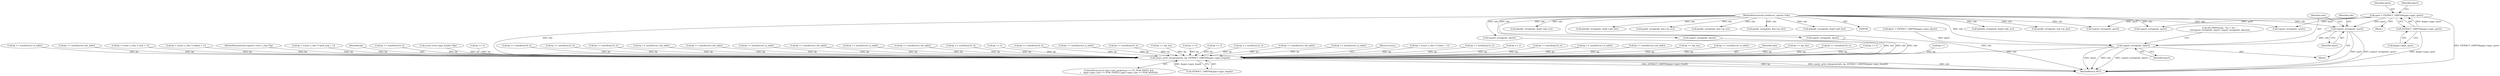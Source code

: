 digraph "0_tcpdump_4601c685e7fd19c3724d5e499c69b8d3ec49933e@pointer" {
"1000261" [label="(Call,tcpport_string(ndo, sport))"];
"1000107" [label="(MethodParameterIn,netdissect_options *ndo)"];
"1000203" [label="(Call,sport = EXTRACT_16BITS(&pgm->pgm_sport))"];
"1000205" [label="(Call,EXTRACT_16BITS(&pgm->pgm_sport))"];
"1000264" [label="(Call,tcpport_string(ndo, dport))"];
"1001940" [label="(Call,zmtp1_print_datagram(ndo, bp, EXTRACT_16BITS(&pgm->pgm_length)))"];
"1001445" [label="(Call,bp += sizeof(uint32_t))"];
"1000978" [label="(Call,bp += sizeof(uint16_t))"];
"1000260" [label="(Block,)"];
"1001922" [label="(ControlStructure,if (ndo->ndo_packettype == PT_PGM_ZMTP1 &&\n\t    (pgm->pgm_type == PGM_ODATA || pgm->pgm_type == PGM_RDATA)))"];
"1001578" [label="(Call,bp += 2)"];
"1001479" [label="(Call,bp += sizeof(uint32_t))"];
"1001835" [label="(Call,bp += sizeof(struct in_addr))"];
"1000810" [label="(Call,bp += sizeof(struct in6_addr))"];
"1001642" [label="(Call,bp += opt_len)"];
"1000749" [label="(Call,bp += sizeof(struct in_addr))"];
"1000299" [label="(Call,tcpport_string(ndo, dport))"];
"1001152" [label="(Call,bp += 2)"];
"1000310" [label="(Call,tcpport_string(ndo, sport))"];
"1000169" [label="(Call,ip6addr_string(ndo, &ip6->ip6_src))"];
"1001024" [label="(Call,bp++)"];
"1000263" [label="(Identifier,sport)"];
"1001724" [label="(Call,bp += sizeof(struct in_addr))"];
"1001761" [label="(Call,bp += sizeof(struct in6_addr))"];
"1000881" [label="(Call,bp = (const u_char *) (ack + 1))"];
"1000662" [label="(Call,bp = (const u_char *) (odata + 1))"];
"1000293" [label="(Call,ipaddr_string(ndo, &ip->ip_dst))"];
"1000111" [label="(Block,)"];
"1000108" [label="(MethodParameterIn,register const u_char *bp)"];
"1000233" [label="(Call,ip6addr_string(ndo, &ip6->ip6_src))"];
"1000266" [label="(Identifier,dport)"];
"1001940" [label="(Call,zmtp1_print_datagram(ndo, bp, EXTRACT_16BITS(&pgm->pgm_length)))"];
"1000206" [label="(Call,&pgm->pgm_sport)"];
"1000496" [label="(Call,bp = (const u_char *) (poll_msg + 1))"];
"1001942" [label="(Identifier,bp)"];
"1001089" [label="(Call,bp += sizeof(uint16_t))"];
"1000107" [label="(MethodParameterIn,netdissect_options *ndo)"];
"1000205" [label="(Call,EXTRACT_16BITS(&pgm->pgm_sport))"];
"1000128" [label="(Call,(const struct pgm_header *)bp)"];
"1000262" [label="(Identifier,ndo)"];
"1001540" [label="(Call,bp += 2)"];
"1000313" [label="(Call,tcpport_string(ndo, dport))"];
"1001513" [label="(Call,bp += sizeof(uint32_t))"];
"1001308" [label="(Call,bp += sizeof(uint32_t))"];
"1000765" [label="(Call,bp += sizeof(struct in6_addr))"];
"1000434" [label="(Call,bp += sizeof(struct in6_addr))"];
"1000418" [label="(Call,bp += sizeof(struct in_addr))"];
"1000203" [label="(Call,sport = EXTRACT_16BITS(&pgm->pgm_sport))"];
"1000561" [label="(Call,bp += sizeof(struct in6_addr))"];
"1000210" [label="(Call,dport = EXTRACT_16BITS(&pgm->pgm_dport))"];
"1000545" [label="(Call,bp += sizeof(struct in_addr))"];
"1001872" [label="(Call,bp += sizeof(struct in6_addr))"];
"1001133" [label="(Call,bp += sizeof(uint32_t))"];
"1000244" [label="(Call,ip6addr_string(ndo, &ip6->ip6_dst))"];
"1001662" [label="(Call,bp += 2)"];
"1001962" [label="(MethodReturn,RET)"];
"1000264" [label="(Call,tcpport_string(ndo, dport))"];
"1000190" [label="(Call,ipaddr_string(ndo, &ip->ip_src))"];
"1001222" [label="(Call,bp += sizeof(uint32_t))"];
"1000794" [label="(Call,bp += sizeof(struct in_addr))"];
"1000261" [label="(Call,tcpport_string(ndo, sport))"];
"1001189" [label="(Call,bp += sizeof(uint32_t))"];
"1001558" [label="(Call,bp += opt_len)"];
"1001602" [label="(Call,bp += 2)"];
"1000289" [label="(Call,tcpport_string(ndo, sport))"];
"1000240" [label="(Call,tcpport_string(ndo, sport))"];
"1001626" [label="(Call,bp += 2)"];
"1001264" [label="(Call,bp += sizeof(uint32_t))"];
"1001404" [label="(Call,bp += sizeof(struct in6_addr))"];
"1000265" [label="(Identifier,ndo)"];
"1001367" [label="(Call,bp += sizeof(struct in_addr))"];
"1000282" [label="(Call,ipaddr_string(ndo, &ip->ip_src))"];
"1000204" [label="(Identifier,sport)"];
"1001943" [label="(Call,EXTRACT_16BITS(&pgm->pgm_length))"];
"1001948" [label="(Return,return;)"];
"1000196" [label="(Call,ipaddr_string(ndo, &ip->ip_dst))"];
"1000699" [label="(Call,bp = (const u_char *) (rdata + 1))"];
"1000175" [label="(Call,ip6addr_string(ndo, &ip6->ip6_dst))"];
"1000604" [label="(Call,bp += sizeof(uint32_t))"];
"1000255" [label="(Call,ND_PRINT((ndo, \"%s > %s: \",\n\t\t\t\ttcpport_string(ndo, sport), tcpport_string(ndo, dport))))"];
"1000250" [label="(Call,tcpport_string(ndo, dport))"];
"1001941" [label="(Identifier,ndo)"];
"1001904" [label="(Call,bp += opt_len)"];
"1000211" [label="(Identifier,dport)"];
"1000261" -> "1000260"  [label="AST: "];
"1000261" -> "1000263"  [label="CFG: "];
"1000262" -> "1000261"  [label="AST: "];
"1000263" -> "1000261"  [label="AST: "];
"1000265" -> "1000261"  [label="CFG: "];
"1000261" -> "1001962"  [label="DDG: sport"];
"1000261" -> "1001962"  [label="DDG: tcpport_string(ndo, sport)"];
"1000107" -> "1000261"  [label="DDG: ndo"];
"1000203" -> "1000261"  [label="DDG: sport"];
"1000261" -> "1000264"  [label="DDG: ndo"];
"1000107" -> "1000106"  [label="AST: "];
"1000107" -> "1001962"  [label="DDG: ndo"];
"1000107" -> "1000169"  [label="DDG: ndo"];
"1000107" -> "1000175"  [label="DDG: ndo"];
"1000107" -> "1000190"  [label="DDG: ndo"];
"1000107" -> "1000196"  [label="DDG: ndo"];
"1000107" -> "1000233"  [label="DDG: ndo"];
"1000107" -> "1000240"  [label="DDG: ndo"];
"1000107" -> "1000244"  [label="DDG: ndo"];
"1000107" -> "1000250"  [label="DDG: ndo"];
"1000107" -> "1000264"  [label="DDG: ndo"];
"1000107" -> "1000282"  [label="DDG: ndo"];
"1000107" -> "1000289"  [label="DDG: ndo"];
"1000107" -> "1000293"  [label="DDG: ndo"];
"1000107" -> "1000299"  [label="DDG: ndo"];
"1000107" -> "1000310"  [label="DDG: ndo"];
"1000107" -> "1000313"  [label="DDG: ndo"];
"1000107" -> "1001940"  [label="DDG: ndo"];
"1000203" -> "1000111"  [label="AST: "];
"1000203" -> "1000205"  [label="CFG: "];
"1000204" -> "1000203"  [label="AST: "];
"1000205" -> "1000203"  [label="AST: "];
"1000211" -> "1000203"  [label="CFG: "];
"1000203" -> "1001962"  [label="DDG: EXTRACT_16BITS(&pgm->pgm_sport)"];
"1000205" -> "1000203"  [label="DDG: &pgm->pgm_sport"];
"1000203" -> "1000240"  [label="DDG: sport"];
"1000203" -> "1000289"  [label="DDG: sport"];
"1000203" -> "1000310"  [label="DDG: sport"];
"1000205" -> "1000206"  [label="CFG: "];
"1000206" -> "1000205"  [label="AST: "];
"1000205" -> "1001962"  [label="DDG: &pgm->pgm_sport"];
"1000264" -> "1000260"  [label="AST: "];
"1000264" -> "1000266"  [label="CFG: "];
"1000265" -> "1000264"  [label="AST: "];
"1000266" -> "1000264"  [label="AST: "];
"1000255" -> "1000264"  [label="CFG: "];
"1000264" -> "1001962"  [label="DDG: ndo"];
"1000264" -> "1001962"  [label="DDG: tcpport_string(ndo, dport)"];
"1000264" -> "1001962"  [label="DDG: dport"];
"1000210" -> "1000264"  [label="DDG: dport"];
"1000264" -> "1001940"  [label="DDG: ndo"];
"1001940" -> "1001922"  [label="AST: "];
"1001940" -> "1001943"  [label="CFG: "];
"1001941" -> "1001940"  [label="AST: "];
"1001942" -> "1001940"  [label="AST: "];
"1001943" -> "1001940"  [label="AST: "];
"1001948" -> "1001940"  [label="CFG: "];
"1001940" -> "1001962"  [label="DDG: EXTRACT_16BITS(&pgm->pgm_length)"];
"1001940" -> "1001962"  [label="DDG: bp"];
"1001940" -> "1001962"  [label="DDG: zmtp1_print_datagram(ndo, bp, EXTRACT_16BITS(&pgm->pgm_length))"];
"1001940" -> "1001962"  [label="DDG: ndo"];
"1000250" -> "1001940"  [label="DDG: ndo"];
"1000299" -> "1001940"  [label="DDG: ndo"];
"1000313" -> "1001940"  [label="DDG: ndo"];
"1001264" -> "1001940"  [label="DDG: bp"];
"1000561" -> "1001940"  [label="DDG: bp"];
"1001578" -> "1001940"  [label="DDG: bp"];
"1001189" -> "1001940"  [label="DDG: bp"];
"1000545" -> "1001940"  [label="DDG: bp"];
"1000496" -> "1001940"  [label="DDG: bp"];
"1001724" -> "1001940"  [label="DDG: bp"];
"1001872" -> "1001940"  [label="DDG: bp"];
"1000604" -> "1001940"  [label="DDG: bp"];
"1001445" -> "1001940"  [label="DDG: bp"];
"1001602" -> "1001940"  [label="DDG: bp"];
"1001089" -> "1001940"  [label="DDG: bp"];
"1000418" -> "1001940"  [label="DDG: bp"];
"1001367" -> "1001940"  [label="DDG: bp"];
"1001024" -> "1001940"  [label="DDG: bp"];
"1001540" -> "1001940"  [label="DDG: bp"];
"1001133" -> "1001940"  [label="DDG: bp"];
"1000128" -> "1001940"  [label="DDG: bp"];
"1001222" -> "1001940"  [label="DDG: bp"];
"1000699" -> "1001940"  [label="DDG: bp"];
"1001642" -> "1001940"  [label="DDG: bp"];
"1001761" -> "1001940"  [label="DDG: bp"];
"1001904" -> "1001940"  [label="DDG: bp"];
"1001404" -> "1001940"  [label="DDG: bp"];
"1000662" -> "1001940"  [label="DDG: bp"];
"1001479" -> "1001940"  [label="DDG: bp"];
"1000978" -> "1001940"  [label="DDG: bp"];
"1000749" -> "1001940"  [label="DDG: bp"];
"1000794" -> "1001940"  [label="DDG: bp"];
"1001513" -> "1001940"  [label="DDG: bp"];
"1001558" -> "1001940"  [label="DDG: bp"];
"1001308" -> "1001940"  [label="DDG: bp"];
"1000765" -> "1001940"  [label="DDG: bp"];
"1001835" -> "1001940"  [label="DDG: bp"];
"1000881" -> "1001940"  [label="DDG: bp"];
"1001152" -> "1001940"  [label="DDG: bp"];
"1000810" -> "1001940"  [label="DDG: bp"];
"1001662" -> "1001940"  [label="DDG: bp"];
"1000434" -> "1001940"  [label="DDG: bp"];
"1001626" -> "1001940"  [label="DDG: bp"];
"1000108" -> "1001940"  [label="DDG: bp"];
"1001943" -> "1001940"  [label="DDG: &pgm->pgm_length"];
}
